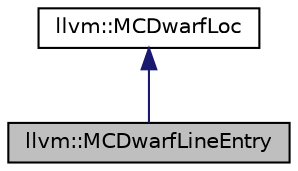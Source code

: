 digraph "llvm::MCDwarfLineEntry"
{
 // LATEX_PDF_SIZE
  bgcolor="transparent";
  edge [fontname="Helvetica",fontsize="10",labelfontname="Helvetica",labelfontsize="10"];
  node [fontname="Helvetica",fontsize="10",shape="box"];
  Node1 [label="llvm::MCDwarfLineEntry",height=0.2,width=0.4,color="black", fillcolor="grey75", style="filled", fontcolor="black",tooltip="Instances of this class represent the line information for the dwarf line table entries."];
  Node2 -> Node1 [dir="back",color="midnightblue",fontsize="10",style="solid",fontname="Helvetica"];
  Node2 [label="llvm::MCDwarfLoc",height=0.2,width=0.4,color="black",URL="$classllvm_1_1MCDwarfLoc.html",tooltip="Instances of this class represent the information from a dwarf .loc directive."];
}
